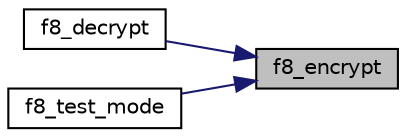digraph "f8_encrypt"
{
 // LATEX_PDF_SIZE
  edge [fontname="Helvetica",fontsize="10",labelfontname="Helvetica",labelfontsize="10"];
  node [fontname="Helvetica",fontsize="10",shape=record];
  rankdir="RL";
  Node3 [label="f8_encrypt",height=0.2,width=0.4,color="black", fillcolor="grey75", style="filled", fontcolor="black",tooltip="F8 encrypt."];
  Node3 -> Node4 [dir="back",color="midnightblue",fontsize="10",style="solid",fontname="Helvetica"];
  Node4 [label="f8_decrypt",height=0.2,width=0.4,color="black", fillcolor="white", style="filled",URL="$f8__decrypt_8c.html#a38caf267aa4f5dddbc5cb36d230b5238",tooltip="F8 decrypt."];
  Node3 -> Node5 [dir="back",color="midnightblue",fontsize="10",style="solid",fontname="Helvetica"];
  Node5 [label="f8_test_mode",height=0.2,width=0.4,color="black", fillcolor="white", style="filled",URL="$f8__test__mode_8c.html#ad65a1bfd03de46011299df002fd60d33",tooltip=" "];
}
